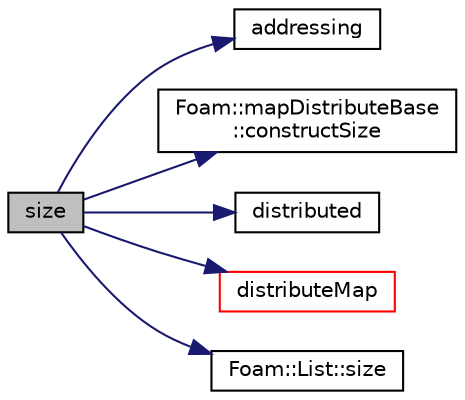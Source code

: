 digraph "size"
{
  bgcolor="transparent";
  edge [fontname="Helvetica",fontsize="10",labelfontname="Helvetica",labelfontsize="10"];
  node [fontname="Helvetica",fontsize="10",shape=record];
  rankdir="LR";
  Node59 [label="size",height=0.2,width=0.4,color="black", fillcolor="grey75", style="filled", fontcolor="black"];
  Node59 -> Node60 [color="midnightblue",fontsize="10",style="solid",fontname="Helvetica"];
  Node60 [label="addressing",height=0.2,width=0.4,color="black",URL="$a30517.html#a43030f45388da7ae904b5741ceaf786f"];
  Node59 -> Node61 [color="midnightblue",fontsize="10",style="solid",fontname="Helvetica"];
  Node61 [label="Foam::mapDistributeBase\l::constructSize",height=0.2,width=0.4,color="black",URL="$a28525.html#aafa5c5eaac08986c309d43bb80c2ab1f",tooltip="Constructed data size. "];
  Node59 -> Node62 [color="midnightblue",fontsize="10",style="solid",fontname="Helvetica"];
  Node62 [label="distributed",height=0.2,width=0.4,color="black",URL="$a30517.html#abb37c68165ee93d4395f0827f362c17d"];
  Node59 -> Node63 [color="midnightblue",fontsize="10",style="solid",fontname="Helvetica"];
  Node63 [label="distributeMap",height=0.2,width=0.4,color="red",URL="$a30517.html#a2a8378092f3a4c34fed30f1177c3df35"];
  Node59 -> Node113 [color="midnightblue",fontsize="10",style="solid",fontname="Helvetica"];
  Node113 [label="Foam::List::size",height=0.2,width=0.4,color="black",URL="$a26833.html#a8a5f6fa29bd4b500caf186f60245b384",tooltip="Override size to be inconsistent with allocated storage. "];
}
